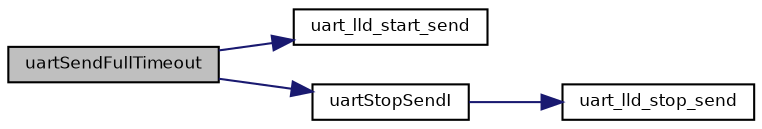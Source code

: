 digraph "uartSendFullTimeout"
{
  bgcolor="transparent";
  edge [fontname="Helvetica",fontsize="8",labelfontname="Helvetica",labelfontsize="8"];
  node [fontname="Helvetica",fontsize="8",shape=record];
  rankdir="LR";
  Node69 [label="uartSendFullTimeout",height=0.2,width=0.4,color="black", fillcolor="grey75", style="filled", fontcolor="black"];
  Node69 -> Node70 [color="midnightblue",fontsize="8",style="solid",fontname="Helvetica"];
  Node70 [label="uart_lld_start_send",height=0.2,width=0.4,color="black",URL="$group___u_a_r_t.html#ga1e25c8da94128f260d3d8683db114326",tooltip="Starts a transmission on the UART peripheral. "];
  Node69 -> Node71 [color="midnightblue",fontsize="8",style="solid",fontname="Helvetica"];
  Node71 [label="uartStopSendI",height=0.2,width=0.4,color="black",URL="$group___u_a_r_t.html#gaedd13992b5f0fe148c77dc88c5b2e5c2",tooltip="Stops any ongoing transmission. "];
  Node71 -> Node72 [color="midnightblue",fontsize="8",style="solid",fontname="Helvetica"];
  Node72 [label="uart_lld_stop_send",height=0.2,width=0.4,color="black",URL="$group___u_a_r_t.html#gaec269894b7a38cc224a92469728dac28",tooltip="Stops any ongoing transmission. "];
}
